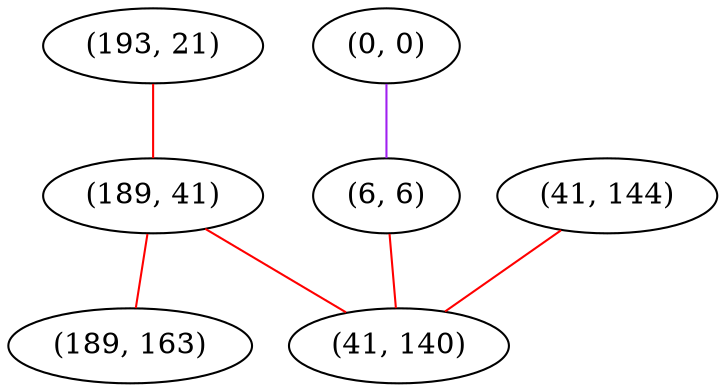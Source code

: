 graph "" {
"(193, 21)";
"(0, 0)";
"(6, 6)";
"(189, 41)";
"(41, 144)";
"(189, 163)";
"(41, 140)";
"(193, 21)" -- "(189, 41)"  [color=red, key=0, weight=1];
"(0, 0)" -- "(6, 6)"  [color=purple, key=0, weight=4];
"(6, 6)" -- "(41, 140)"  [color=red, key=0, weight=1];
"(189, 41)" -- "(41, 140)"  [color=red, key=0, weight=1];
"(189, 41)" -- "(189, 163)"  [color=red, key=0, weight=1];
"(41, 144)" -- "(41, 140)"  [color=red, key=0, weight=1];
}
